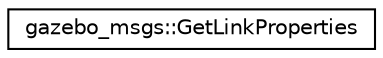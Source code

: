 digraph "Graphical Class Hierarchy"
{
  edge [fontname="Helvetica",fontsize="10",labelfontname="Helvetica",labelfontsize="10"];
  node [fontname="Helvetica",fontsize="10",shape=record];
  rankdir="LR";
  Node1 [label="gazebo_msgs::GetLinkProperties",height=0.2,width=0.4,color="black", fillcolor="white", style="filled",URL="$classgazebo__msgs_1_1_get_link_properties.html"];
}
